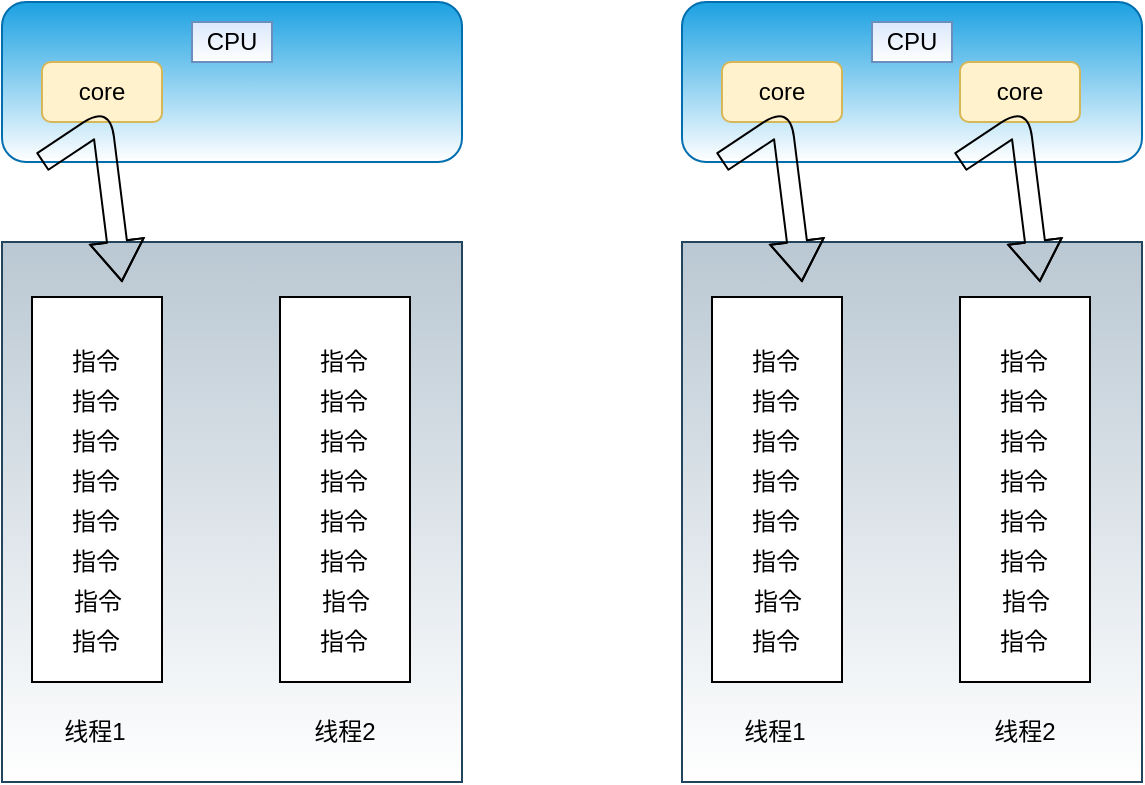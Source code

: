 <mxfile version="14.4.9" type="github">
  <diagram id="rFoNy7gR2mEutnqWpagt" name="第 1 页">
    <mxGraphModel dx="981" dy="526" grid="1" gridSize="10" guides="1" tooltips="1" connect="1" arrows="1" fold="1" page="1" pageScale="1" pageWidth="827" pageHeight="1169" math="0" shadow="0">
      <root>
        <mxCell id="0" />
        <mxCell id="1" parent="0" />
        <mxCell id="s4AjxU-MPj-kAaDSc7QD-1" value="" style="rounded=1;whiteSpace=wrap;html=1;fillColor=#1ba1e2;strokeColor=#006EAF;fontColor=#ffffff;gradientColor=#ffffff;" vertex="1" parent="1">
          <mxGeometry x="210" y="160" width="230" height="80" as="geometry" />
        </mxCell>
        <mxCell id="s4AjxU-MPj-kAaDSc7QD-2" value="core" style="rounded=1;whiteSpace=wrap;html=1;fillColor=#fff2cc;strokeColor=#d6b656;" vertex="1" parent="1">
          <mxGeometry x="230" y="190" width="60" height="30" as="geometry" />
        </mxCell>
        <mxCell id="s4AjxU-MPj-kAaDSc7QD-3" value="CPU" style="text;html=1;strokeColor=#6c8ebf;fillColor=#dae8fc;align=center;verticalAlign=middle;whiteSpace=wrap;rounded=0;gradientColor=#ffffff;" vertex="1" parent="1">
          <mxGeometry x="305" y="170" width="40" height="20" as="geometry" />
        </mxCell>
        <mxCell id="s4AjxU-MPj-kAaDSc7QD-4" value="" style="rounded=0;whiteSpace=wrap;html=1;sketch=0;fillColor=#bac8d3;strokeColor=#23445d;gradientColor=#ffffff;" vertex="1" parent="1">
          <mxGeometry x="210" y="280" width="230" height="270" as="geometry" />
        </mxCell>
        <mxCell id="s4AjxU-MPj-kAaDSc7QD-5" value="" style="rounded=0;whiteSpace=wrap;html=1;sketch=0;gradientColor=#ffffff;" vertex="1" parent="1">
          <mxGeometry x="225" y="307.5" width="65" height="192.5" as="geometry" />
        </mxCell>
        <mxCell id="s4AjxU-MPj-kAaDSc7QD-6" value="指令" style="text;html=1;strokeColor=none;fillColor=none;align=center;verticalAlign=middle;whiteSpace=wrap;rounded=0;sketch=0;" vertex="1" parent="1">
          <mxGeometry x="237.25" y="330" width="40" height="20" as="geometry" />
        </mxCell>
        <mxCell id="s4AjxU-MPj-kAaDSc7QD-7" value="指令" style="text;html=1;strokeColor=none;fillColor=none;align=center;verticalAlign=middle;whiteSpace=wrap;rounded=0;sketch=0;" vertex="1" parent="1">
          <mxGeometry x="237.25" y="350" width="40" height="20" as="geometry" />
        </mxCell>
        <mxCell id="s4AjxU-MPj-kAaDSc7QD-8" value="指令" style="text;html=1;strokeColor=none;fillColor=none;align=center;verticalAlign=middle;whiteSpace=wrap;rounded=0;sketch=0;" vertex="1" parent="1">
          <mxGeometry x="237.25" y="370" width="40" height="20" as="geometry" />
        </mxCell>
        <mxCell id="s4AjxU-MPj-kAaDSc7QD-9" value="指令" style="text;html=1;strokeColor=none;fillColor=none;align=center;verticalAlign=middle;whiteSpace=wrap;rounded=0;sketch=0;" vertex="1" parent="1">
          <mxGeometry x="237.25" y="390" width="40" height="20" as="geometry" />
        </mxCell>
        <mxCell id="s4AjxU-MPj-kAaDSc7QD-10" value="指令" style="text;html=1;strokeColor=none;fillColor=none;align=center;verticalAlign=middle;whiteSpace=wrap;rounded=0;sketch=0;" vertex="1" parent="1">
          <mxGeometry x="237.25" y="410" width="40" height="20" as="geometry" />
        </mxCell>
        <mxCell id="s4AjxU-MPj-kAaDSc7QD-11" value="指令" style="text;html=1;strokeColor=none;fillColor=none;align=center;verticalAlign=middle;whiteSpace=wrap;rounded=0;sketch=0;" vertex="1" parent="1">
          <mxGeometry x="237.25" y="430" width="40" height="20" as="geometry" />
        </mxCell>
        <mxCell id="s4AjxU-MPj-kAaDSc7QD-12" value="指令" style="text;html=1;strokeColor=none;fillColor=none;align=center;verticalAlign=middle;whiteSpace=wrap;rounded=0;sketch=0;" vertex="1" parent="1">
          <mxGeometry x="237.75" y="450" width="40" height="20" as="geometry" />
        </mxCell>
        <mxCell id="s4AjxU-MPj-kAaDSc7QD-13" value="指令" style="text;html=1;strokeColor=none;fillColor=none;align=center;verticalAlign=middle;whiteSpace=wrap;rounded=0;sketch=0;" vertex="1" parent="1">
          <mxGeometry x="237.25" y="470" width="40" height="20" as="geometry" />
        </mxCell>
        <mxCell id="s4AjxU-MPj-kAaDSc7QD-15" value="线程1" style="text;html=1;strokeColor=none;fillColor=none;align=center;verticalAlign=middle;whiteSpace=wrap;rounded=0;sketch=0;" vertex="1" parent="1">
          <mxGeometry x="230" y="510" width="52.75" height="30" as="geometry" />
        </mxCell>
        <mxCell id="s4AjxU-MPj-kAaDSc7QD-16" value="" style="rounded=0;whiteSpace=wrap;html=1;sketch=0;gradientColor=#ffffff;" vertex="1" parent="1">
          <mxGeometry x="349" y="307.5" width="65" height="192.5" as="geometry" />
        </mxCell>
        <mxCell id="s4AjxU-MPj-kAaDSc7QD-17" value="指令" style="text;html=1;strokeColor=none;fillColor=none;align=center;verticalAlign=middle;whiteSpace=wrap;rounded=0;sketch=0;" vertex="1" parent="1">
          <mxGeometry x="361.25" y="330" width="40" height="20" as="geometry" />
        </mxCell>
        <mxCell id="s4AjxU-MPj-kAaDSc7QD-18" value="指令" style="text;html=1;strokeColor=none;fillColor=none;align=center;verticalAlign=middle;whiteSpace=wrap;rounded=0;sketch=0;" vertex="1" parent="1">
          <mxGeometry x="361.25" y="350" width="40" height="20" as="geometry" />
        </mxCell>
        <mxCell id="s4AjxU-MPj-kAaDSc7QD-19" value="指令" style="text;html=1;strokeColor=none;fillColor=none;align=center;verticalAlign=middle;whiteSpace=wrap;rounded=0;sketch=0;" vertex="1" parent="1">
          <mxGeometry x="361.25" y="370" width="40" height="20" as="geometry" />
        </mxCell>
        <mxCell id="s4AjxU-MPj-kAaDSc7QD-20" value="指令" style="text;html=1;strokeColor=none;fillColor=none;align=center;verticalAlign=middle;whiteSpace=wrap;rounded=0;sketch=0;" vertex="1" parent="1">
          <mxGeometry x="361.25" y="390" width="40" height="20" as="geometry" />
        </mxCell>
        <mxCell id="s4AjxU-MPj-kAaDSc7QD-21" value="指令" style="text;html=1;strokeColor=none;fillColor=none;align=center;verticalAlign=middle;whiteSpace=wrap;rounded=0;sketch=0;" vertex="1" parent="1">
          <mxGeometry x="361.25" y="410" width="40" height="20" as="geometry" />
        </mxCell>
        <mxCell id="s4AjxU-MPj-kAaDSc7QD-22" value="指令" style="text;html=1;strokeColor=none;fillColor=none;align=center;verticalAlign=middle;whiteSpace=wrap;rounded=0;sketch=0;" vertex="1" parent="1">
          <mxGeometry x="361.25" y="430" width="40" height="20" as="geometry" />
        </mxCell>
        <mxCell id="s4AjxU-MPj-kAaDSc7QD-23" value="指令" style="text;html=1;strokeColor=none;fillColor=none;align=center;verticalAlign=middle;whiteSpace=wrap;rounded=0;sketch=0;" vertex="1" parent="1">
          <mxGeometry x="361.75" y="450" width="40" height="20" as="geometry" />
        </mxCell>
        <mxCell id="s4AjxU-MPj-kAaDSc7QD-24" value="指令" style="text;html=1;strokeColor=none;fillColor=none;align=center;verticalAlign=middle;whiteSpace=wrap;rounded=0;sketch=0;" vertex="1" parent="1">
          <mxGeometry x="361.25" y="470" width="40" height="20" as="geometry" />
        </mxCell>
        <mxCell id="s4AjxU-MPj-kAaDSc7QD-25" value="线程2" style="text;html=1;strokeColor=none;fillColor=none;align=center;verticalAlign=middle;whiteSpace=wrap;rounded=0;sketch=0;" vertex="1" parent="1">
          <mxGeometry x="355.37" y="510" width="52.75" height="30" as="geometry" />
        </mxCell>
        <mxCell id="s4AjxU-MPj-kAaDSc7QD-33" value="" style="shape=flexArrow;endArrow=classic;html=1;endWidth=15.862;endSize=6.31;" edge="1" parent="1">
          <mxGeometry width="50" height="50" relative="1" as="geometry">
            <mxPoint x="230" y="240" as="sourcePoint" />
            <mxPoint x="270" y="300" as="targetPoint" />
            <Array as="points">
              <mxPoint x="260" y="220" />
            </Array>
          </mxGeometry>
        </mxCell>
        <mxCell id="s4AjxU-MPj-kAaDSc7QD-34" value="" style="rounded=1;whiteSpace=wrap;html=1;fillColor=#1ba1e2;strokeColor=#006EAF;fontColor=#ffffff;gradientColor=#ffffff;" vertex="1" parent="1">
          <mxGeometry x="550" y="160" width="230" height="80" as="geometry" />
        </mxCell>
        <mxCell id="s4AjxU-MPj-kAaDSc7QD-35" value="core" style="rounded=1;whiteSpace=wrap;html=1;fillColor=#fff2cc;strokeColor=#d6b656;" vertex="1" parent="1">
          <mxGeometry x="570" y="190" width="60" height="30" as="geometry" />
        </mxCell>
        <mxCell id="s4AjxU-MPj-kAaDSc7QD-36" value="CPU" style="text;html=1;strokeColor=#6c8ebf;fillColor=#dae8fc;align=center;verticalAlign=middle;whiteSpace=wrap;rounded=0;gradientColor=#ffffff;" vertex="1" parent="1">
          <mxGeometry x="645" y="170" width="40" height="20" as="geometry" />
        </mxCell>
        <mxCell id="s4AjxU-MPj-kAaDSc7QD-37" value="" style="rounded=0;whiteSpace=wrap;html=1;sketch=0;fillColor=#bac8d3;strokeColor=#23445d;gradientColor=#ffffff;" vertex="1" parent="1">
          <mxGeometry x="550" y="280" width="230" height="270" as="geometry" />
        </mxCell>
        <mxCell id="s4AjxU-MPj-kAaDSc7QD-38" value="" style="rounded=0;whiteSpace=wrap;html=1;sketch=0;gradientColor=#ffffff;" vertex="1" parent="1">
          <mxGeometry x="565" y="307.5" width="65" height="192.5" as="geometry" />
        </mxCell>
        <mxCell id="s4AjxU-MPj-kAaDSc7QD-39" value="指令" style="text;html=1;strokeColor=none;fillColor=none;align=center;verticalAlign=middle;whiteSpace=wrap;rounded=0;sketch=0;" vertex="1" parent="1">
          <mxGeometry x="577.25" y="330" width="40" height="20" as="geometry" />
        </mxCell>
        <mxCell id="s4AjxU-MPj-kAaDSc7QD-40" value="指令" style="text;html=1;strokeColor=none;fillColor=none;align=center;verticalAlign=middle;whiteSpace=wrap;rounded=0;sketch=0;" vertex="1" parent="1">
          <mxGeometry x="577.25" y="350" width="40" height="20" as="geometry" />
        </mxCell>
        <mxCell id="s4AjxU-MPj-kAaDSc7QD-41" value="指令" style="text;html=1;strokeColor=none;fillColor=none;align=center;verticalAlign=middle;whiteSpace=wrap;rounded=0;sketch=0;" vertex="1" parent="1">
          <mxGeometry x="577.25" y="370" width="40" height="20" as="geometry" />
        </mxCell>
        <mxCell id="s4AjxU-MPj-kAaDSc7QD-42" value="指令" style="text;html=1;strokeColor=none;fillColor=none;align=center;verticalAlign=middle;whiteSpace=wrap;rounded=0;sketch=0;" vertex="1" parent="1">
          <mxGeometry x="577.25" y="390" width="40" height="20" as="geometry" />
        </mxCell>
        <mxCell id="s4AjxU-MPj-kAaDSc7QD-43" value="指令" style="text;html=1;strokeColor=none;fillColor=none;align=center;verticalAlign=middle;whiteSpace=wrap;rounded=0;sketch=0;" vertex="1" parent="1">
          <mxGeometry x="577.25" y="410" width="40" height="20" as="geometry" />
        </mxCell>
        <mxCell id="s4AjxU-MPj-kAaDSc7QD-44" value="指令" style="text;html=1;strokeColor=none;fillColor=none;align=center;verticalAlign=middle;whiteSpace=wrap;rounded=0;sketch=0;" vertex="1" parent="1">
          <mxGeometry x="577.25" y="430" width="40" height="20" as="geometry" />
        </mxCell>
        <mxCell id="s4AjxU-MPj-kAaDSc7QD-45" value="指令" style="text;html=1;strokeColor=none;fillColor=none;align=center;verticalAlign=middle;whiteSpace=wrap;rounded=0;sketch=0;" vertex="1" parent="1">
          <mxGeometry x="577.75" y="450" width="40" height="20" as="geometry" />
        </mxCell>
        <mxCell id="s4AjxU-MPj-kAaDSc7QD-46" value="指令" style="text;html=1;strokeColor=none;fillColor=none;align=center;verticalAlign=middle;whiteSpace=wrap;rounded=0;sketch=0;" vertex="1" parent="1">
          <mxGeometry x="577.25" y="470" width="40" height="20" as="geometry" />
        </mxCell>
        <mxCell id="s4AjxU-MPj-kAaDSc7QD-47" value="线程1" style="text;html=1;strokeColor=none;fillColor=none;align=center;verticalAlign=middle;whiteSpace=wrap;rounded=0;sketch=0;" vertex="1" parent="1">
          <mxGeometry x="570" y="510" width="52.75" height="30" as="geometry" />
        </mxCell>
        <mxCell id="s4AjxU-MPj-kAaDSc7QD-48" value="" style="rounded=0;whiteSpace=wrap;html=1;sketch=0;gradientColor=#ffffff;" vertex="1" parent="1">
          <mxGeometry x="689" y="307.5" width="65" height="192.5" as="geometry" />
        </mxCell>
        <mxCell id="s4AjxU-MPj-kAaDSc7QD-49" value="指令" style="text;html=1;strokeColor=none;fillColor=none;align=center;verticalAlign=middle;whiteSpace=wrap;rounded=0;sketch=0;" vertex="1" parent="1">
          <mxGeometry x="701.25" y="330" width="40" height="20" as="geometry" />
        </mxCell>
        <mxCell id="s4AjxU-MPj-kAaDSc7QD-50" value="指令" style="text;html=1;strokeColor=none;fillColor=none;align=center;verticalAlign=middle;whiteSpace=wrap;rounded=0;sketch=0;" vertex="1" parent="1">
          <mxGeometry x="701.25" y="350" width="40" height="20" as="geometry" />
        </mxCell>
        <mxCell id="s4AjxU-MPj-kAaDSc7QD-51" value="指令" style="text;html=1;strokeColor=none;fillColor=none;align=center;verticalAlign=middle;whiteSpace=wrap;rounded=0;sketch=0;" vertex="1" parent="1">
          <mxGeometry x="701.25" y="370" width="40" height="20" as="geometry" />
        </mxCell>
        <mxCell id="s4AjxU-MPj-kAaDSc7QD-52" value="指令" style="text;html=1;strokeColor=none;fillColor=none;align=center;verticalAlign=middle;whiteSpace=wrap;rounded=0;sketch=0;" vertex="1" parent="1">
          <mxGeometry x="701.25" y="390" width="40" height="20" as="geometry" />
        </mxCell>
        <mxCell id="s4AjxU-MPj-kAaDSc7QD-53" value="指令" style="text;html=1;strokeColor=none;fillColor=none;align=center;verticalAlign=middle;whiteSpace=wrap;rounded=0;sketch=0;" vertex="1" parent="1">
          <mxGeometry x="701.25" y="410" width="40" height="20" as="geometry" />
        </mxCell>
        <mxCell id="s4AjxU-MPj-kAaDSc7QD-54" value="指令" style="text;html=1;strokeColor=none;fillColor=none;align=center;verticalAlign=middle;whiteSpace=wrap;rounded=0;sketch=0;" vertex="1" parent="1">
          <mxGeometry x="701.25" y="430" width="40" height="20" as="geometry" />
        </mxCell>
        <mxCell id="s4AjxU-MPj-kAaDSc7QD-55" value="指令" style="text;html=1;strokeColor=none;fillColor=none;align=center;verticalAlign=middle;whiteSpace=wrap;rounded=0;sketch=0;" vertex="1" parent="1">
          <mxGeometry x="701.75" y="450" width="40" height="20" as="geometry" />
        </mxCell>
        <mxCell id="s4AjxU-MPj-kAaDSc7QD-56" value="指令" style="text;html=1;strokeColor=none;fillColor=none;align=center;verticalAlign=middle;whiteSpace=wrap;rounded=0;sketch=0;" vertex="1" parent="1">
          <mxGeometry x="701.25" y="470" width="40" height="20" as="geometry" />
        </mxCell>
        <mxCell id="s4AjxU-MPj-kAaDSc7QD-57" value="线程2" style="text;html=1;strokeColor=none;fillColor=none;align=center;verticalAlign=middle;whiteSpace=wrap;rounded=0;sketch=0;" vertex="1" parent="1">
          <mxGeometry x="695.37" y="510" width="52.75" height="30" as="geometry" />
        </mxCell>
        <mxCell id="s4AjxU-MPj-kAaDSc7QD-58" value="" style="shape=flexArrow;endArrow=classic;html=1;endWidth=15.862;endSize=6.31;" edge="1" parent="1">
          <mxGeometry width="50" height="50" relative="1" as="geometry">
            <mxPoint x="570" y="240" as="sourcePoint" />
            <mxPoint x="610" y="300" as="targetPoint" />
            <Array as="points">
              <mxPoint x="600" y="220" />
            </Array>
          </mxGeometry>
        </mxCell>
        <mxCell id="s4AjxU-MPj-kAaDSc7QD-62" value="core" style="rounded=1;whiteSpace=wrap;html=1;fillColor=#fff2cc;strokeColor=#d6b656;" vertex="1" parent="1">
          <mxGeometry x="689" y="190" width="60" height="30" as="geometry" />
        </mxCell>
        <mxCell id="s4AjxU-MPj-kAaDSc7QD-61" value="" style="shape=flexArrow;endArrow=classic;html=1;endWidth=15.862;endSize=6.31;" edge="1" parent="1">
          <mxGeometry width="50" height="50" relative="1" as="geometry">
            <mxPoint x="689" y="240" as="sourcePoint" />
            <mxPoint x="729" y="300.0" as="targetPoint" />
            <Array as="points">
              <mxPoint x="719" y="220" />
            </Array>
          </mxGeometry>
        </mxCell>
      </root>
    </mxGraphModel>
  </diagram>
</mxfile>
